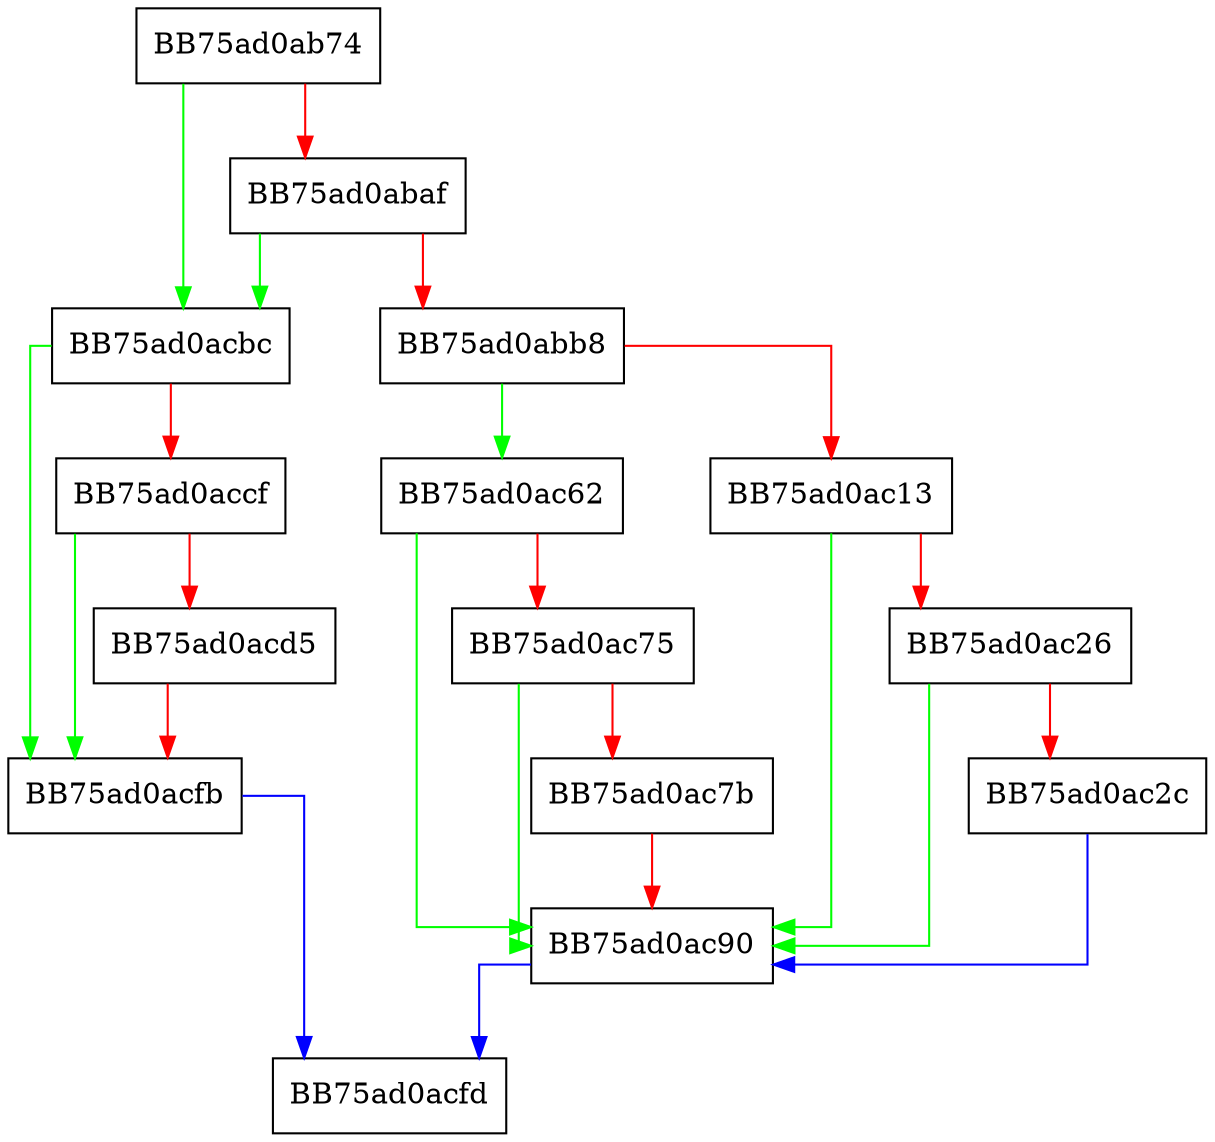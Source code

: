 digraph Decompress {
  node [shape="box"];
  graph [splines=ortho];
  BB75ad0ab74 -> BB75ad0acbc [color="green"];
  BB75ad0ab74 -> BB75ad0abaf [color="red"];
  BB75ad0abaf -> BB75ad0acbc [color="green"];
  BB75ad0abaf -> BB75ad0abb8 [color="red"];
  BB75ad0abb8 -> BB75ad0ac62 [color="green"];
  BB75ad0abb8 -> BB75ad0ac13 [color="red"];
  BB75ad0ac13 -> BB75ad0ac90 [color="green"];
  BB75ad0ac13 -> BB75ad0ac26 [color="red"];
  BB75ad0ac26 -> BB75ad0ac90 [color="green"];
  BB75ad0ac26 -> BB75ad0ac2c [color="red"];
  BB75ad0ac2c -> BB75ad0ac90 [color="blue"];
  BB75ad0ac62 -> BB75ad0ac90 [color="green"];
  BB75ad0ac62 -> BB75ad0ac75 [color="red"];
  BB75ad0ac75 -> BB75ad0ac90 [color="green"];
  BB75ad0ac75 -> BB75ad0ac7b [color="red"];
  BB75ad0ac7b -> BB75ad0ac90 [color="red"];
  BB75ad0ac90 -> BB75ad0acfd [color="blue"];
  BB75ad0acbc -> BB75ad0acfb [color="green"];
  BB75ad0acbc -> BB75ad0accf [color="red"];
  BB75ad0accf -> BB75ad0acfb [color="green"];
  BB75ad0accf -> BB75ad0acd5 [color="red"];
  BB75ad0acd5 -> BB75ad0acfb [color="red"];
  BB75ad0acfb -> BB75ad0acfd [color="blue"];
}
